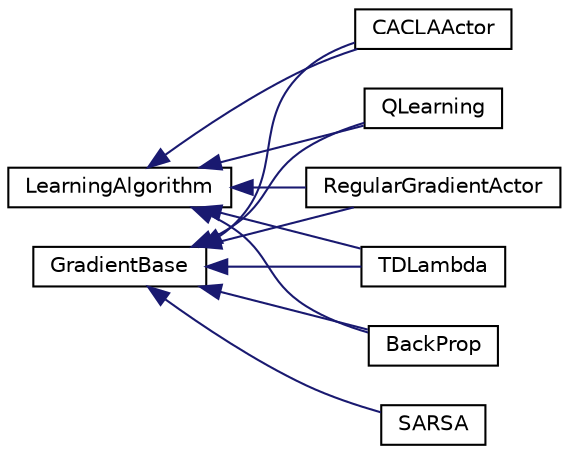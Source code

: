 digraph "Graphical Class Hierarchy"
{
  edge [fontname="Helvetica",fontsize="10",labelfontname="Helvetica",labelfontsize="10"];
  node [fontname="Helvetica",fontsize="10",shape=record];
  rankdir="LR";
  Node1 [label="GradientBase",height=0.2,width=0.4,color="black", fillcolor="white", style="filled",URL="$class_gradient_base.html"];
  Node1 -> Node2 [dir="back",color="midnightblue",fontsize="10",style="solid",fontname="Helvetica"];
  Node2 [label="BackProp",height=0.2,width=0.4,color="black", fillcolor="white", style="filled",URL="$class_back_prop.html"];
  Node1 -> Node3 [dir="back",color="midnightblue",fontsize="10",style="solid",fontname="Helvetica"];
  Node3 [label="CACLAActor",height=0.2,width=0.4,color="black", fillcolor="white", style="filled",URL="$class_c_a_c_l_a_actor.html"];
  Node1 -> Node4 [dir="back",color="midnightblue",fontsize="10",style="solid",fontname="Helvetica"];
  Node4 [label="QLearning",height=0.2,width=0.4,color="black", fillcolor="white", style="filled",URL="$class_q_learning.html"];
  Node1 -> Node5 [dir="back",color="midnightblue",fontsize="10",style="solid",fontname="Helvetica"];
  Node5 [label="RegularGradientActor",height=0.2,width=0.4,color="black", fillcolor="white", style="filled",URL="$class_regular_gradient_actor.html"];
  Node1 -> Node6 [dir="back",color="midnightblue",fontsize="10",style="solid",fontname="Helvetica"];
  Node6 [label="SARSA",height=0.2,width=0.4,color="black", fillcolor="white", style="filled",URL="$class_s_a_r_s_a.html"];
  Node1 -> Node7 [dir="back",color="midnightblue",fontsize="10",style="solid",fontname="Helvetica"];
  Node7 [label="TDLambda",height=0.2,width=0.4,color="black", fillcolor="white", style="filled",URL="$class_t_d_lambda.html"];
  Node8 [label="LearningAlgorithm",height=0.2,width=0.4,color="black", fillcolor="white", style="filled",URL="$class_learning_algorithm.html"];
  Node8 -> Node2 [dir="back",color="midnightblue",fontsize="10",style="solid",fontname="Helvetica"];
  Node8 -> Node3 [dir="back",color="midnightblue",fontsize="10",style="solid",fontname="Helvetica"];
  Node8 -> Node4 [dir="back",color="midnightblue",fontsize="10",style="solid",fontname="Helvetica"];
  Node8 -> Node5 [dir="back",color="midnightblue",fontsize="10",style="solid",fontname="Helvetica"];
  Node8 -> Node7 [dir="back",color="midnightblue",fontsize="10",style="solid",fontname="Helvetica"];
}
